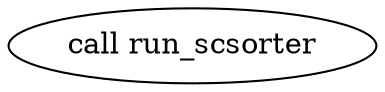 digraph scsorter_markerprediction {
  #rankdir=LR;
  compound=true;

  # Links
  

  # Nodes
  CALL_run_scsorter [label="call run_scsorter"]
}
